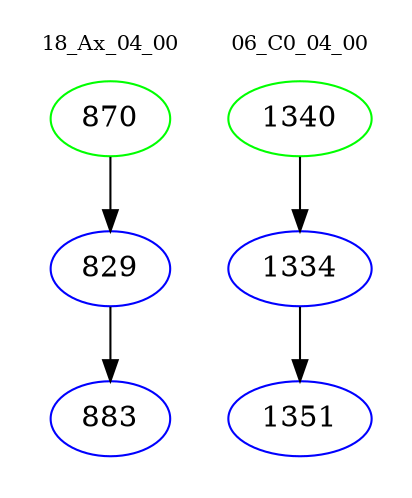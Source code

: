 digraph{
subgraph cluster_0 {
color = white
label = "18_Ax_04_00";
fontsize=10;
T0_870 [label="870", color="green"]
T0_870 -> T0_829 [color="black"]
T0_829 [label="829", color="blue"]
T0_829 -> T0_883 [color="black"]
T0_883 [label="883", color="blue"]
}
subgraph cluster_1 {
color = white
label = "06_C0_04_00";
fontsize=10;
T1_1340 [label="1340", color="green"]
T1_1340 -> T1_1334 [color="black"]
T1_1334 [label="1334", color="blue"]
T1_1334 -> T1_1351 [color="black"]
T1_1351 [label="1351", color="blue"]
}
}
